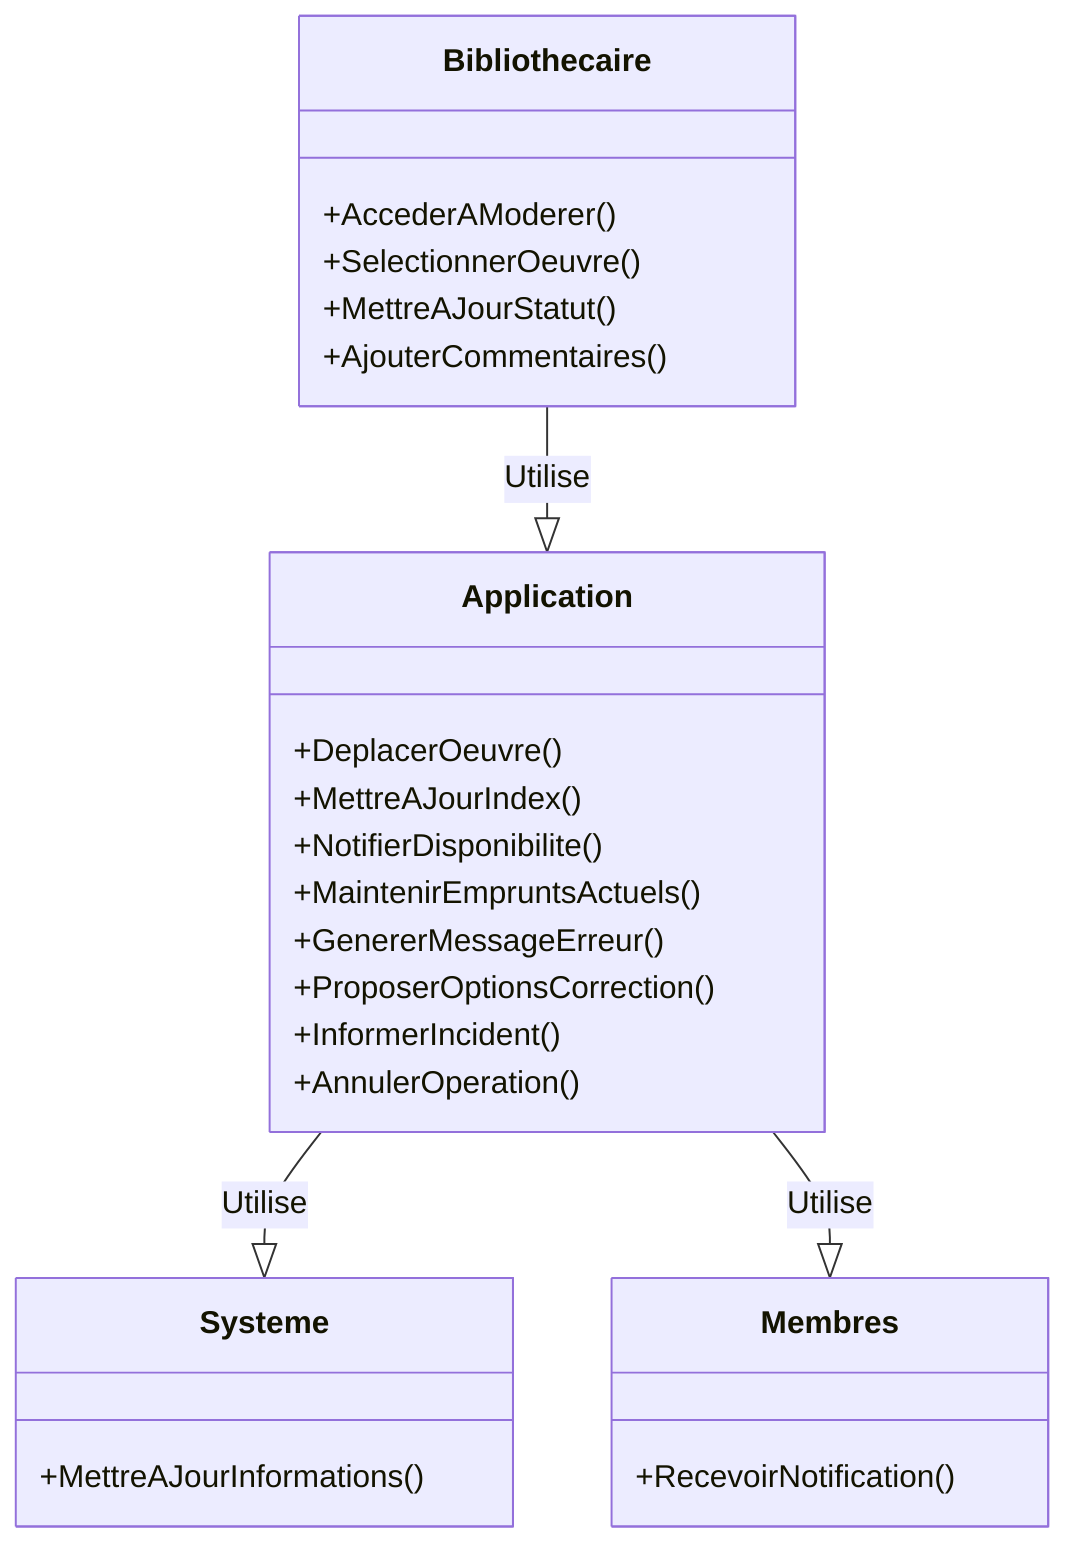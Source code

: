 classDiagram
    class Bibliothecaire {
        +AccederAModerer()
        +SelectionnerOeuvre()
        +MettreAJourStatut()
        +AjouterCommentaires()
    }

    class Application {
        +DeplacerOeuvre()
        +MettreAJourIndex()
        +NotifierDisponibilite()
        +MaintenirEmpruntsActuels()
        +GenererMessageErreur()
        +ProposerOptionsCorrection()
        +InformerIncident()
        +AnnulerOperation()
    }

    class Systeme {
        +MettreAJourInformations()
    }

    class Membres {
        +RecevoirNotification()
    }

    Bibliothecaire --|> Application : Utilise
    Application --|> Systeme : Utilise
    Application --|> Membres : Utilise